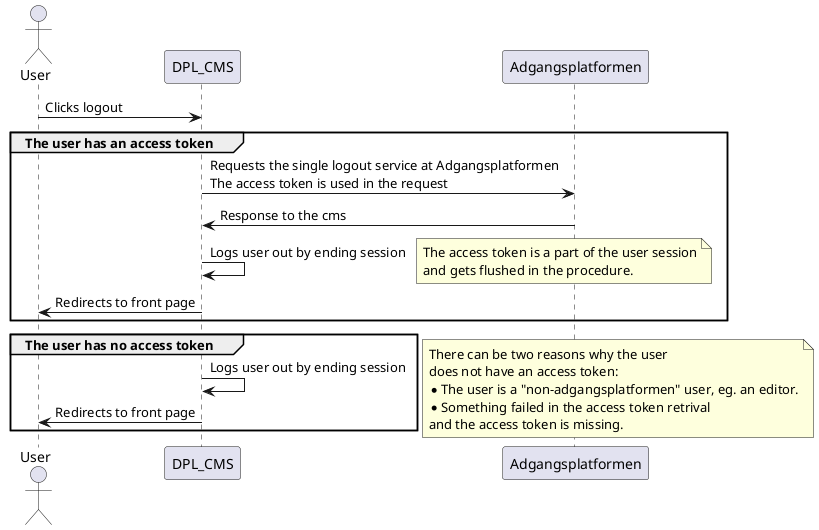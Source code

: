 @startuml
actor       User              as  user
participant DPL_CMS           as  cms
participant Adgangsplatformen as  ap
user -> cms: Clicks logout
group The user has an access token
cms -> ap: Requests the single logout service at Adgangsplatformen\nThe access token is used in the request
ap -> cms: Response to the cms

cms -> cms: Logs user out by ending session
note right
The access token is a part of the user session
and gets flushed in the procedure.
end note
cms -> user: Redirects to front page
end

group The user has no access token
cms -> cms: Logs user out by ending session
cms -> user: Redirects to front page
end
note left
There can be two reasons why the user
does not have an access token:
* The user is a "non-adgangsplatformen" user, eg. an editor.
* Something failed in the access token retrival
and the access token is missing.
end note

@enduml
